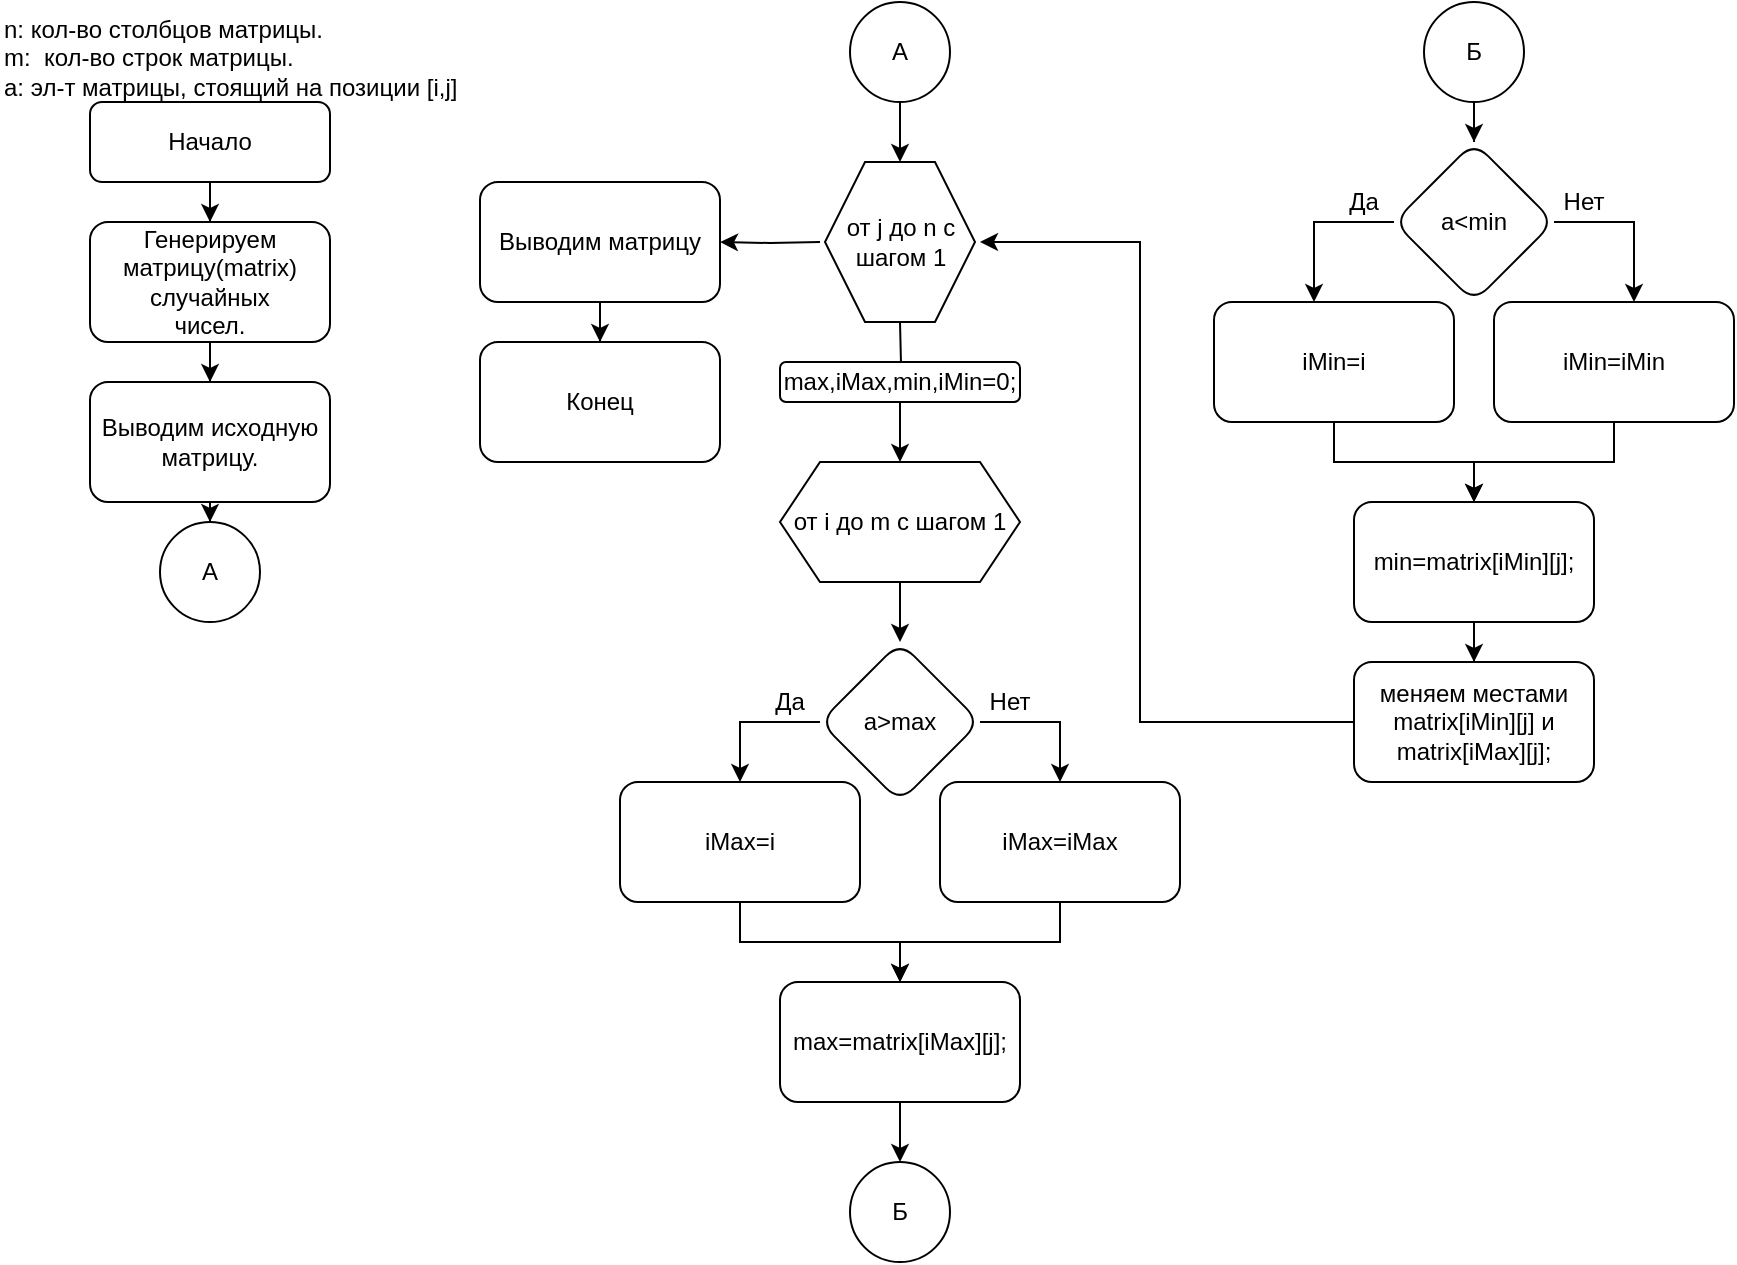 <mxfile version="21.1.1" type="github">
  <diagram id="C5RBs43oDa-KdzZeNtuy" name="Page-1">
    <mxGraphModel dx="2261" dy="796" grid="1" gridSize="10" guides="1" tooltips="1" connect="1" arrows="1" fold="1" page="1" pageScale="1" pageWidth="827" pageHeight="1169" math="0" shadow="0">
      <root>
        <mxCell id="WIyWlLk6GJQsqaUBKTNV-0" />
        <mxCell id="WIyWlLk6GJQsqaUBKTNV-1" parent="WIyWlLk6GJQsqaUBKTNV-0" />
        <mxCell id="d9C8rhw2RT4JqZqJJ3nN-1" value="" style="edgeStyle=orthogonalEdgeStyle;rounded=0;orthogonalLoop=1;jettySize=auto;html=1;" parent="WIyWlLk6GJQsqaUBKTNV-1" source="d9C8rhw2RT4JqZqJJ3nN-2" target="d9C8rhw2RT4JqZqJJ3nN-4" edge="1">
          <mxGeometry relative="1" as="geometry" />
        </mxCell>
        <mxCell id="d9C8rhw2RT4JqZqJJ3nN-2" value="Начало" style="rounded=1;whiteSpace=wrap;html=1;fontSize=12;glass=0;strokeWidth=1;shadow=0;" parent="WIyWlLk6GJQsqaUBKTNV-1" vertex="1">
          <mxGeometry x="5" y="110" width="120" height="40" as="geometry" />
        </mxCell>
        <mxCell id="d9C8rhw2RT4JqZqJJ3nN-3" value="" style="edgeStyle=orthogonalEdgeStyle;rounded=0;orthogonalLoop=1;jettySize=auto;html=1;" parent="WIyWlLk6GJQsqaUBKTNV-1" source="d9C8rhw2RT4JqZqJJ3nN-4" target="d9C8rhw2RT4JqZqJJ3nN-6" edge="1">
          <mxGeometry relative="1" as="geometry" />
        </mxCell>
        <mxCell id="d9C8rhw2RT4JqZqJJ3nN-4" value="&lt;div&gt;Генерируем&lt;/div&gt;&lt;div&gt;матрицу(matrix) случайных&lt;/div&gt;&lt;div&gt;чисел.&lt;br&gt;&lt;/div&gt;" style="whiteSpace=wrap;html=1;rounded=1;glass=0;strokeWidth=1;shadow=0;" parent="WIyWlLk6GJQsqaUBKTNV-1" vertex="1">
          <mxGeometry x="5" y="170" width="120" height="60" as="geometry" />
        </mxCell>
        <mxCell id="d9C8rhw2RT4JqZqJJ3nN-5" value="" style="edgeStyle=orthogonalEdgeStyle;rounded=0;orthogonalLoop=1;jettySize=auto;html=1;" parent="WIyWlLk6GJQsqaUBKTNV-1" source="d9C8rhw2RT4JqZqJJ3nN-6" target="d9C8rhw2RT4JqZqJJ3nN-16" edge="1">
          <mxGeometry relative="1" as="geometry" />
        </mxCell>
        <mxCell id="d9C8rhw2RT4JqZqJJ3nN-6" value="&lt;div&gt;Выводим исходную матрицу.&lt;/div&gt;" style="whiteSpace=wrap;html=1;rounded=1;glass=0;strokeWidth=1;shadow=0;" parent="WIyWlLk6GJQsqaUBKTNV-1" vertex="1">
          <mxGeometry x="5" y="250" width="120" height="60" as="geometry" />
        </mxCell>
        <mxCell id="d9C8rhw2RT4JqZqJJ3nN-23" value="" style="edgeStyle=orthogonalEdgeStyle;rounded=0;orthogonalLoop=1;jettySize=auto;html=1;" parent="WIyWlLk6GJQsqaUBKTNV-1" target="d9C8rhw2RT4JqZqJJ3nN-22" edge="1">
          <mxGeometry relative="1" as="geometry">
            <mxPoint x="410" y="220" as="sourcePoint" />
          </mxGeometry>
        </mxCell>
        <mxCell id="d9C8rhw2RT4JqZqJJ3nN-62" value="" style="edgeStyle=orthogonalEdgeStyle;rounded=0;orthogonalLoop=1;jettySize=auto;html=1;" parent="WIyWlLk6GJQsqaUBKTNV-1" target="d9C8rhw2RT4JqZqJJ3nN-61" edge="1">
          <mxGeometry relative="1" as="geometry">
            <mxPoint x="370" y="180" as="sourcePoint" />
          </mxGeometry>
        </mxCell>
        <mxCell id="d9C8rhw2RT4JqZqJJ3nN-10" value="&lt;div&gt;n: кол-во столбцов матрицы.&lt;/div&gt;&lt;div&gt;m:&amp;nbsp; кол-во строк матрицы.&lt;/div&gt;&lt;div&gt;a: эл-т матрицы, стоящий на позиции [i,j]&lt;/div&gt;" style="text;whiteSpace=wrap;html=1;" parent="WIyWlLk6GJQsqaUBKTNV-1" vertex="1">
          <mxGeometry x="-40" y="60" width="235" height="40" as="geometry" />
        </mxCell>
        <mxCell id="d9C8rhw2RT4JqZqJJ3nN-26" value="" style="edgeStyle=orthogonalEdgeStyle;rounded=0;orthogonalLoop=1;jettySize=auto;html=1;exitX=0.5;exitY=1;exitDx=0;exitDy=0;" parent="WIyWlLk6GJQsqaUBKTNV-1" source="-plqVl6FCHnY9Dxjhe5o-2" target="d9C8rhw2RT4JqZqJJ3nN-25" edge="1">
          <mxGeometry relative="1" as="geometry">
            <mxPoint x="410" y="360" as="sourcePoint" />
          </mxGeometry>
        </mxCell>
        <mxCell id="d9C8rhw2RT4JqZqJJ3nN-16" value="A" style="ellipse;whiteSpace=wrap;html=1;rounded=1;glass=0;strokeWidth=1;shadow=0;" parent="WIyWlLk6GJQsqaUBKTNV-1" vertex="1">
          <mxGeometry x="40" y="320" width="50" height="50" as="geometry" />
        </mxCell>
        <mxCell id="d9C8rhw2RT4JqZqJJ3nN-17" value="" style="edgeStyle=orthogonalEdgeStyle;rounded=0;orthogonalLoop=1;jettySize=auto;html=1;" parent="WIyWlLk6GJQsqaUBKTNV-1" source="d9C8rhw2RT4JqZqJJ3nN-18" edge="1">
          <mxGeometry relative="1" as="geometry">
            <mxPoint x="410" y="140" as="targetPoint" />
          </mxGeometry>
        </mxCell>
        <mxCell id="d9C8rhw2RT4JqZqJJ3nN-18" value="A" style="ellipse;whiteSpace=wrap;html=1;rounded=1;glass=0;strokeWidth=1;shadow=0;" parent="WIyWlLk6GJQsqaUBKTNV-1" vertex="1">
          <mxGeometry x="385" y="60" width="50" height="50" as="geometry" />
        </mxCell>
        <mxCell id="d9C8rhw2RT4JqZqJJ3nN-24" value="" style="edgeStyle=orthogonalEdgeStyle;rounded=0;orthogonalLoop=1;jettySize=auto;html=1;entryX=0.5;entryY=0;entryDx=0;entryDy=0;" parent="WIyWlLk6GJQsqaUBKTNV-1" source="d9C8rhw2RT4JqZqJJ3nN-22" target="-plqVl6FCHnY9Dxjhe5o-2" edge="1">
          <mxGeometry relative="1" as="geometry">
            <mxPoint x="410" y="280" as="targetPoint" />
          </mxGeometry>
        </mxCell>
        <mxCell id="d9C8rhw2RT4JqZqJJ3nN-22" value="max,iMax,min,iMin=0;" style="whiteSpace=wrap;html=1;rounded=1;glass=0;strokeWidth=1;shadow=0;" parent="WIyWlLk6GJQsqaUBKTNV-1" vertex="1">
          <mxGeometry x="350" y="240" width="120" height="20" as="geometry" />
        </mxCell>
        <mxCell id="d9C8rhw2RT4JqZqJJ3nN-28" value="" style="edgeStyle=orthogonalEdgeStyle;rounded=0;orthogonalLoop=1;jettySize=auto;html=1;" parent="WIyWlLk6GJQsqaUBKTNV-1" source="d9C8rhw2RT4JqZqJJ3nN-25" target="d9C8rhw2RT4JqZqJJ3nN-27" edge="1">
          <mxGeometry relative="1" as="geometry">
            <Array as="points">
              <mxPoint x="330" y="420" />
            </Array>
          </mxGeometry>
        </mxCell>
        <mxCell id="d9C8rhw2RT4JqZqJJ3nN-30" value="" style="edgeStyle=orthogonalEdgeStyle;rounded=0;orthogonalLoop=1;jettySize=auto;html=1;" parent="WIyWlLk6GJQsqaUBKTNV-1" source="d9C8rhw2RT4JqZqJJ3nN-25" target="d9C8rhw2RT4JqZqJJ3nN-29" edge="1">
          <mxGeometry relative="1" as="geometry">
            <Array as="points">
              <mxPoint x="490" y="420" />
            </Array>
          </mxGeometry>
        </mxCell>
        <mxCell id="d9C8rhw2RT4JqZqJJ3nN-25" value="a&amp;gt;max" style="rhombus;whiteSpace=wrap;html=1;rounded=1;glass=0;strokeWidth=1;shadow=0;" parent="WIyWlLk6GJQsqaUBKTNV-1" vertex="1">
          <mxGeometry x="370" y="380" width="80" height="80" as="geometry" />
        </mxCell>
        <mxCell id="d9C8rhw2RT4JqZqJJ3nN-35" value="" style="edgeStyle=orthogonalEdgeStyle;rounded=0;orthogonalLoop=1;jettySize=auto;html=1;" parent="WIyWlLk6GJQsqaUBKTNV-1" source="d9C8rhw2RT4JqZqJJ3nN-27" target="d9C8rhw2RT4JqZqJJ3nN-34" edge="1">
          <mxGeometry relative="1" as="geometry" />
        </mxCell>
        <mxCell id="d9C8rhw2RT4JqZqJJ3nN-27" value="iMax=i" style="whiteSpace=wrap;html=1;rounded=1;glass=0;strokeWidth=1;shadow=0;" parent="WIyWlLk6GJQsqaUBKTNV-1" vertex="1">
          <mxGeometry x="270" y="450" width="120" height="60" as="geometry" />
        </mxCell>
        <mxCell id="d9C8rhw2RT4JqZqJJ3nN-36" value="" style="edgeStyle=orthogonalEdgeStyle;rounded=0;orthogonalLoop=1;jettySize=auto;html=1;" parent="WIyWlLk6GJQsqaUBKTNV-1" source="d9C8rhw2RT4JqZqJJ3nN-29" target="d9C8rhw2RT4JqZqJJ3nN-34" edge="1">
          <mxGeometry relative="1" as="geometry" />
        </mxCell>
        <mxCell id="d9C8rhw2RT4JqZqJJ3nN-29" value="iMax=iMax" style="whiteSpace=wrap;html=1;rounded=1;glass=0;strokeWidth=1;shadow=0;" parent="WIyWlLk6GJQsqaUBKTNV-1" vertex="1">
          <mxGeometry x="430" y="450" width="120" height="60" as="geometry" />
        </mxCell>
        <mxCell id="d9C8rhw2RT4JqZqJJ3nN-32" value="&lt;div&gt;Да&lt;/div&gt;" style="text;html=1;strokeColor=none;fillColor=none;align=center;verticalAlign=middle;whiteSpace=wrap;rounded=0;" parent="WIyWlLk6GJQsqaUBKTNV-1" vertex="1">
          <mxGeometry x="340" y="400" width="30" height="20" as="geometry" />
        </mxCell>
        <mxCell id="d9C8rhw2RT4JqZqJJ3nN-33" value="&lt;div&gt;Нет&lt;/div&gt;" style="text;html=1;strokeColor=none;fillColor=none;align=center;verticalAlign=middle;whiteSpace=wrap;rounded=0;" parent="WIyWlLk6GJQsqaUBKTNV-1" vertex="1">
          <mxGeometry x="450" y="400" width="30" height="20" as="geometry" />
        </mxCell>
        <mxCell id="d9C8rhw2RT4JqZqJJ3nN-56" value="" style="edgeStyle=orthogonalEdgeStyle;rounded=0;orthogonalLoop=1;jettySize=auto;html=1;" parent="WIyWlLk6GJQsqaUBKTNV-1" source="d9C8rhw2RT4JqZqJJ3nN-34" target="d9C8rhw2RT4JqZqJJ3nN-55" edge="1">
          <mxGeometry relative="1" as="geometry" />
        </mxCell>
        <mxCell id="d9C8rhw2RT4JqZqJJ3nN-34" value="max=matrix[iMax][j];" style="whiteSpace=wrap;html=1;rounded=1;glass=0;strokeWidth=1;shadow=0;" parent="WIyWlLk6GJQsqaUBKTNV-1" vertex="1">
          <mxGeometry x="350" y="550" width="120" height="60" as="geometry" />
        </mxCell>
        <mxCell id="d9C8rhw2RT4JqZqJJ3nN-37" value="" style="edgeStyle=orthogonalEdgeStyle;rounded=0;orthogonalLoop=1;jettySize=auto;html=1;" parent="WIyWlLk6GJQsqaUBKTNV-1" source="d9C8rhw2RT4JqZqJJ3nN-39" target="d9C8rhw2RT4JqZqJJ3nN-41" edge="1">
          <mxGeometry relative="1" as="geometry">
            <Array as="points">
              <mxPoint x="617" y="170" />
            </Array>
          </mxGeometry>
        </mxCell>
        <mxCell id="d9C8rhw2RT4JqZqJJ3nN-38" value="" style="edgeStyle=orthogonalEdgeStyle;rounded=0;orthogonalLoop=1;jettySize=auto;html=1;" parent="WIyWlLk6GJQsqaUBKTNV-1" source="d9C8rhw2RT4JqZqJJ3nN-39" target="d9C8rhw2RT4JqZqJJ3nN-43" edge="1">
          <mxGeometry relative="1" as="geometry">
            <Array as="points">
              <mxPoint x="777" y="170" />
            </Array>
          </mxGeometry>
        </mxCell>
        <mxCell id="d9C8rhw2RT4JqZqJJ3nN-39" value="a&amp;lt;min" style="rhombus;whiteSpace=wrap;html=1;rounded=1;glass=0;strokeWidth=1;shadow=0;" parent="WIyWlLk6GJQsqaUBKTNV-1" vertex="1">
          <mxGeometry x="657" y="130" width="80" height="80" as="geometry" />
        </mxCell>
        <mxCell id="d9C8rhw2RT4JqZqJJ3nN-40" value="" style="edgeStyle=orthogonalEdgeStyle;rounded=0;orthogonalLoop=1;jettySize=auto;html=1;" parent="WIyWlLk6GJQsqaUBKTNV-1" source="d9C8rhw2RT4JqZqJJ3nN-41" target="d9C8rhw2RT4JqZqJJ3nN-46" edge="1">
          <mxGeometry relative="1" as="geometry" />
        </mxCell>
        <mxCell id="d9C8rhw2RT4JqZqJJ3nN-41" value="iMin=i" style="whiteSpace=wrap;html=1;rounded=1;glass=0;strokeWidth=1;shadow=0;" parent="WIyWlLk6GJQsqaUBKTNV-1" vertex="1">
          <mxGeometry x="567" y="210" width="120" height="60" as="geometry" />
        </mxCell>
        <mxCell id="d9C8rhw2RT4JqZqJJ3nN-42" value="" style="edgeStyle=orthogonalEdgeStyle;rounded=0;orthogonalLoop=1;jettySize=auto;html=1;" parent="WIyWlLk6GJQsqaUBKTNV-1" source="d9C8rhw2RT4JqZqJJ3nN-43" target="d9C8rhw2RT4JqZqJJ3nN-46" edge="1">
          <mxGeometry relative="1" as="geometry" />
        </mxCell>
        <mxCell id="d9C8rhw2RT4JqZqJJ3nN-43" value="iMin=iMin" style="whiteSpace=wrap;html=1;rounded=1;glass=0;strokeWidth=1;shadow=0;" parent="WIyWlLk6GJQsqaUBKTNV-1" vertex="1">
          <mxGeometry x="707" y="210" width="120" height="60" as="geometry" />
        </mxCell>
        <mxCell id="d9C8rhw2RT4JqZqJJ3nN-44" value="&lt;div&gt;Да&lt;/div&gt;" style="text;html=1;strokeColor=none;fillColor=none;align=center;verticalAlign=middle;whiteSpace=wrap;rounded=0;" parent="WIyWlLk6GJQsqaUBKTNV-1" vertex="1">
          <mxGeometry x="627" y="150" width="30" height="20" as="geometry" />
        </mxCell>
        <mxCell id="d9C8rhw2RT4JqZqJJ3nN-45" value="&lt;div&gt;Нет&lt;/div&gt;" style="text;html=1;strokeColor=none;fillColor=none;align=center;verticalAlign=middle;whiteSpace=wrap;rounded=0;" parent="WIyWlLk6GJQsqaUBKTNV-1" vertex="1">
          <mxGeometry x="737" y="150" width="30" height="20" as="geometry" />
        </mxCell>
        <mxCell id="d9C8rhw2RT4JqZqJJ3nN-53" value="" style="edgeStyle=orthogonalEdgeStyle;rounded=0;orthogonalLoop=1;jettySize=auto;html=1;" parent="WIyWlLk6GJQsqaUBKTNV-1" source="d9C8rhw2RT4JqZqJJ3nN-46" target="d9C8rhw2RT4JqZqJJ3nN-52" edge="1">
          <mxGeometry relative="1" as="geometry" />
        </mxCell>
        <mxCell id="d9C8rhw2RT4JqZqJJ3nN-46" value="min=matrix[iMin][j];" style="whiteSpace=wrap;html=1;rounded=1;glass=0;strokeWidth=1;shadow=0;" parent="WIyWlLk6GJQsqaUBKTNV-1" vertex="1">
          <mxGeometry x="637" y="310" width="120" height="60" as="geometry" />
        </mxCell>
        <mxCell id="d9C8rhw2RT4JqZqJJ3nN-52" value="меняем местами matrix[iMin][j] и matrix[iMax][j];" style="whiteSpace=wrap;html=1;rounded=1;glass=0;strokeWidth=1;shadow=0;" parent="WIyWlLk6GJQsqaUBKTNV-1" vertex="1">
          <mxGeometry x="637" y="390" width="120" height="60" as="geometry" />
        </mxCell>
        <mxCell id="d9C8rhw2RT4JqZqJJ3nN-55" value="Б" style="ellipse;whiteSpace=wrap;html=1;rounded=1;glass=0;strokeWidth=1;shadow=0;" parent="WIyWlLk6GJQsqaUBKTNV-1" vertex="1">
          <mxGeometry x="385" y="640" width="50" height="50" as="geometry" />
        </mxCell>
        <mxCell id="d9C8rhw2RT4JqZqJJ3nN-58" value="" style="edgeStyle=orthogonalEdgeStyle;rounded=0;orthogonalLoop=1;jettySize=auto;html=1;" parent="WIyWlLk6GJQsqaUBKTNV-1" source="d9C8rhw2RT4JqZqJJ3nN-57" target="d9C8rhw2RT4JqZqJJ3nN-39" edge="1">
          <mxGeometry relative="1" as="geometry" />
        </mxCell>
        <mxCell id="d9C8rhw2RT4JqZqJJ3nN-57" value="Б" style="ellipse;whiteSpace=wrap;html=1;rounded=1;glass=0;strokeWidth=1;shadow=0;" parent="WIyWlLk6GJQsqaUBKTNV-1" vertex="1">
          <mxGeometry x="672" y="60" width="50" height="50" as="geometry" />
        </mxCell>
        <mxCell id="d9C8rhw2RT4JqZqJJ3nN-60" value="" style="endArrow=classic;html=1;rounded=0;entryX=1;entryY=0.5;entryDx=0;entryDy=0;exitX=0;exitY=0.5;exitDx=0;exitDy=0;" parent="WIyWlLk6GJQsqaUBKTNV-1" source="d9C8rhw2RT4JqZqJJ3nN-52" edge="1">
          <mxGeometry width="50" height="50" relative="1" as="geometry">
            <mxPoint x="530" y="430" as="sourcePoint" />
            <mxPoint x="450" y="180" as="targetPoint" />
            <Array as="points">
              <mxPoint x="530" y="420" />
              <mxPoint x="530" y="180" />
            </Array>
          </mxGeometry>
        </mxCell>
        <mxCell id="d9C8rhw2RT4JqZqJJ3nN-66" value="" style="edgeStyle=orthogonalEdgeStyle;rounded=0;orthogonalLoop=1;jettySize=auto;html=1;" parent="WIyWlLk6GJQsqaUBKTNV-1" source="d9C8rhw2RT4JqZqJJ3nN-61" target="d9C8rhw2RT4JqZqJJ3nN-65" edge="1">
          <mxGeometry relative="1" as="geometry" />
        </mxCell>
        <mxCell id="d9C8rhw2RT4JqZqJJ3nN-61" value="Выводим матрицу" style="whiteSpace=wrap;html=1;rounded=1;glass=0;strokeWidth=1;shadow=0;" parent="WIyWlLk6GJQsqaUBKTNV-1" vertex="1">
          <mxGeometry x="200" y="150" width="120" height="60" as="geometry" />
        </mxCell>
        <mxCell id="d9C8rhw2RT4JqZqJJ3nN-65" value="Конец" style="whiteSpace=wrap;html=1;rounded=1;glass=0;strokeWidth=1;shadow=0;" parent="WIyWlLk6GJQsqaUBKTNV-1" vertex="1">
          <mxGeometry x="200" y="230" width="120" height="60" as="geometry" />
        </mxCell>
        <mxCell id="-plqVl6FCHnY9Dxjhe5o-0" value="от j до n с шагом 1" style="shape=hexagon;perimeter=hexagonPerimeter2;whiteSpace=wrap;html=1;fixedSize=1;" vertex="1" parent="WIyWlLk6GJQsqaUBKTNV-1">
          <mxGeometry x="372.5" y="140" width="75" height="80" as="geometry" />
        </mxCell>
        <mxCell id="-plqVl6FCHnY9Dxjhe5o-2" value="от i до m с шагом 1" style="shape=hexagon;perimeter=hexagonPerimeter2;whiteSpace=wrap;html=1;fixedSize=1;" vertex="1" parent="WIyWlLk6GJQsqaUBKTNV-1">
          <mxGeometry x="350" y="290" width="120" height="60" as="geometry" />
        </mxCell>
      </root>
    </mxGraphModel>
  </diagram>
</mxfile>
